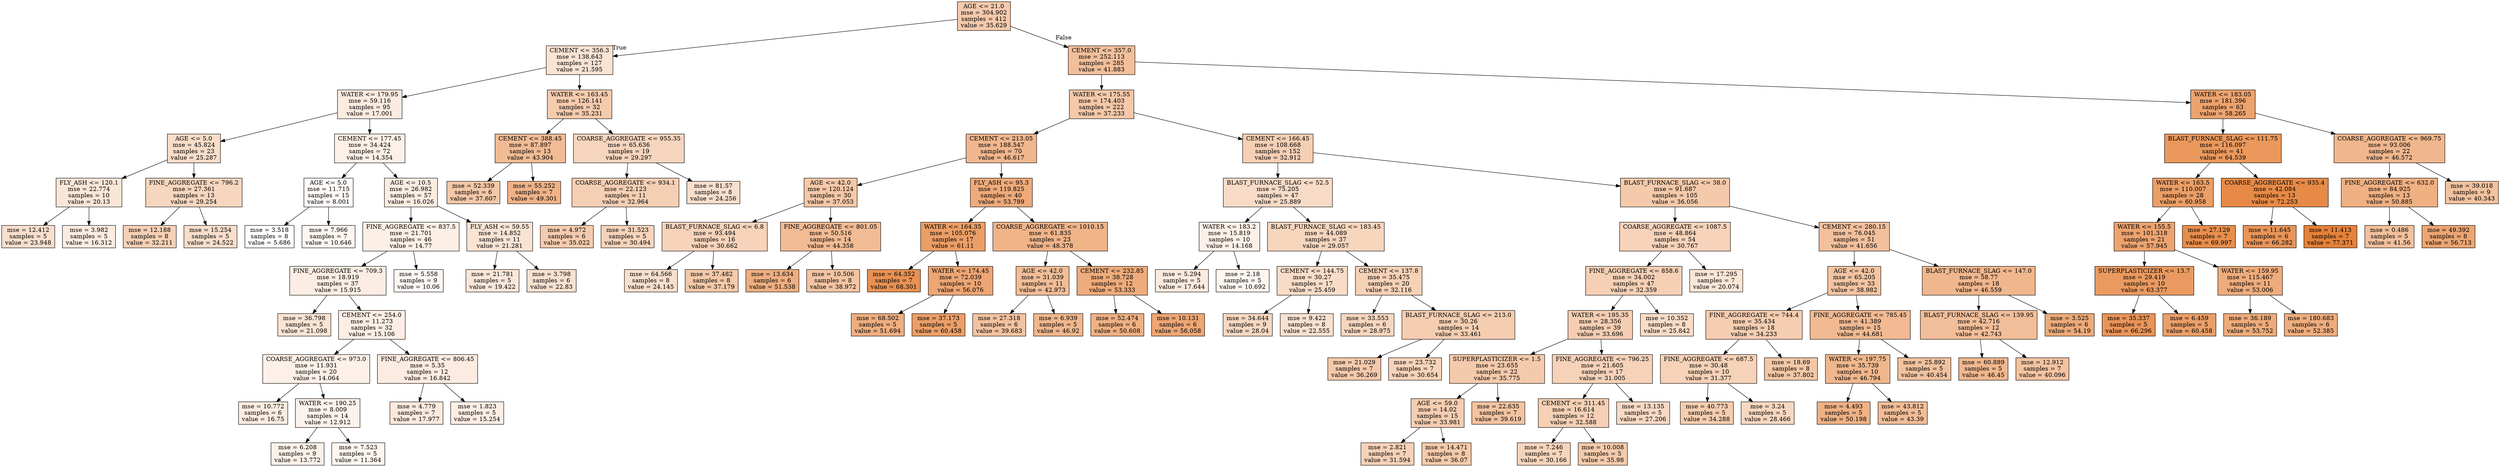 digraph Tree {
node [shape=box, style="filled", color="black"] ;
0 [label="AGE <= 21.0\nmse = 304.902\nsamples = 412\nvalue = 35.629", fillcolor="#f4caac"] ;
1 [label="CEMENT <= 356.3\nmse = 138.643\nsamples = 127\nvalue = 21.595", fillcolor="#f9e3d3"] ;
0 -> 1 [labeldistance=2.5, labelangle=45, headlabel="True"] ;
2 [label="WATER <= 179.95\nmse = 59.116\nsamples = 95\nvalue = 17.001", fillcolor="#fbebe0"] ;
1 -> 2 ;
3 [label="AGE <= 5.0\nmse = 45.824\nsamples = 23\nvalue = 25.287", fillcolor="#f8ddc9"] ;
2 -> 3 ;
4 [label="FLY_ASH <= 120.1\nmse = 22.774\nsamples = 10\nvalue = 20.13", fillcolor="#fae6d7"] ;
3 -> 4 ;
5 [label="mse = 12.412\nsamples = 5\nvalue = 23.948", fillcolor="#f8dfcd"] ;
4 -> 5 ;
6 [label="mse = 3.982\nsamples = 5\nvalue = 16.312", fillcolor="#fbece2"] ;
4 -> 6 ;
7 [label="FINE_AGGREGATE <= 796.2\nmse = 27.361\nsamples = 13\nvalue = 29.254", fillcolor="#f6d6be"] ;
3 -> 7 ;
8 [label="mse = 12.188\nsamples = 8\nvalue = 32.211", fillcolor="#f5d0b6"] ;
7 -> 8 ;
9 [label="mse = 15.254\nsamples = 5\nvalue = 24.522", fillcolor="#f8decb"] ;
7 -> 9 ;
10 [label="CEMENT <= 177.45\nmse = 34.424\nsamples = 72\nvalue = 14.354", fillcolor="#fcf0e7"] ;
2 -> 10 ;
11 [label="AGE <= 5.0\nmse = 11.715\nsamples = 15\nvalue = 8.001", fillcolor="#fefbf9"] ;
10 -> 11 ;
12 [label="mse = 3.518\nsamples = 8\nvalue = 5.686", fillcolor="#ffffff"] ;
11 -> 12 ;
13 [label="mse = 7.966\nsamples = 7\nvalue = 10.646", fillcolor="#fdf6f1"] ;
11 -> 13 ;
14 [label="AGE <= 10.5\nmse = 26.982\nsamples = 57\nvalue = 16.026", fillcolor="#fbede2"] ;
10 -> 14 ;
15 [label="FINE_AGGREGATE <= 837.5\nmse = 21.701\nsamples = 46\nvalue = 14.77", fillcolor="#fcefe6"] ;
14 -> 15 ;
16 [label="FINE_AGGREGATE <= 709.3\nmse = 18.919\nsamples = 37\nvalue = 15.915", fillcolor="#fbede3"] ;
15 -> 16 ;
17 [label="mse = 36.798\nsamples = 5\nvalue = 21.098", fillcolor="#f9e4d4"] ;
16 -> 17 ;
18 [label="CEMENT <= 254.0\nmse = 11.273\nsamples = 32\nvalue = 15.106", fillcolor="#fceee5"] ;
16 -> 18 ;
19 [label="COARSE_AGGREGATE <= 973.0\nmse = 11.931\nsamples = 20\nvalue = 14.064", fillcolor="#fcf0e8"] ;
18 -> 19 ;
20 [label="mse = 10.772\nsamples = 6\nvalue = 16.75", fillcolor="#fbece0"] ;
19 -> 20 ;
21 [label="WATER <= 190.25\nmse = 8.009\nsamples = 14\nvalue = 12.912", fillcolor="#fcf2eb"] ;
19 -> 21 ;
22 [label="mse = 6.208\nsamples = 9\nvalue = 13.772", fillcolor="#fcf1e9"] ;
21 -> 22 ;
23 [label="mse = 7.523\nsamples = 5\nvalue = 11.364", fillcolor="#fdf5ef"] ;
21 -> 23 ;
24 [label="FINE_AGGREGATE <= 806.45\nmse = 5.35\nsamples = 12\nvalue = 16.842", fillcolor="#fbebe0"] ;
18 -> 24 ;
25 [label="mse = 4.779\nsamples = 7\nvalue = 17.977", fillcolor="#fbe9dd"] ;
24 -> 25 ;
26 [label="mse = 1.823\nsamples = 5\nvalue = 15.254", fillcolor="#fceee5"] ;
24 -> 26 ;
27 [label="mse = 5.558\nsamples = 9\nvalue = 10.06", fillcolor="#fdf7f3"] ;
15 -> 27 ;
28 [label="FLY_ASH <= 59.55\nmse = 14.852\nsamples = 11\nvalue = 21.281", fillcolor="#f9e4d4"] ;
14 -> 28 ;
29 [label="mse = 21.781\nsamples = 5\nvalue = 19.422", fillcolor="#fae7d9"] ;
28 -> 29 ;
30 [label="mse = 3.798\nsamples = 6\nvalue = 22.83", fillcolor="#f9e1d0"] ;
28 -> 30 ;
31 [label="WATER <= 163.45\nmse = 126.141\nsamples = 32\nvalue = 35.231", fillcolor="#f4cbad"] ;
1 -> 31 ;
32 [label="CEMENT <= 388.45\nmse = 87.897\nsamples = 13\nvalue = 43.904", fillcolor="#f1bc95"] ;
31 -> 32 ;
33 [label="mse = 52.339\nsamples = 6\nvalue = 37.607", fillcolor="#f3c7a7"] ;
32 -> 33 ;
34 [label="mse = 55.252\nsamples = 7\nvalue = 49.301", fillcolor="#efb287"] ;
32 -> 34 ;
35 [label="COARSE_AGGREGATE <= 955.35\nmse = 65.636\nsamples = 19\nvalue = 29.297", fillcolor="#f6d5be"] ;
31 -> 35 ;
36 [label="COARSE_AGGREGATE <= 934.1\nmse = 22.123\nsamples = 11\nvalue = 32.964", fillcolor="#f5cfb4"] ;
35 -> 36 ;
37 [label="mse = 4.972\nsamples = 6\nvalue = 35.022", fillcolor="#f4cbae"] ;
36 -> 37 ;
38 [label="mse = 31.523\nsamples = 5\nvalue = 30.494", fillcolor="#f6d3ba"] ;
36 -> 38 ;
39 [label="mse = 81.57\nsamples = 8\nvalue = 24.256", fillcolor="#f8decc"] ;
35 -> 39 ;
40 [label="CEMENT <= 357.0\nmse = 252.113\nsamples = 285\nvalue = 41.883", fillcolor="#f2bf9b"] ;
0 -> 40 [labeldistance=2.5, labelangle=-45, headlabel="False"] ;
41 [label="WATER <= 175.55\nmse = 174.403\nsamples = 222\nvalue = 37.233", fillcolor="#f4c8a8"] ;
40 -> 41 ;
42 [label="CEMENT <= 213.05\nmse = 188.547\nsamples = 70\nvalue = 46.617", fillcolor="#f0b78e"] ;
41 -> 42 ;
43 [label="AGE <= 42.0\nmse = 120.124\nsamples = 30\nvalue = 37.053", fillcolor="#f4c8a8"] ;
42 -> 43 ;
44 [label="BLAST_FURNACE_SLAG <= 6.8\nmse = 93.494\nsamples = 16\nvalue = 30.662", fillcolor="#f6d3ba"] ;
43 -> 44 ;
45 [label="mse = 64.566\nsamples = 8\nvalue = 24.145", fillcolor="#f8dfcc"] ;
44 -> 45 ;
46 [label="mse = 37.482\nsamples = 8\nvalue = 37.179", fillcolor="#f4c8a8"] ;
44 -> 46 ;
47 [label="FINE_AGGREGATE <= 801.05\nmse = 50.516\nsamples = 14\nvalue = 44.358", fillcolor="#f1bb94"] ;
43 -> 47 ;
48 [label="mse = 13.634\nsamples = 6\nvalue = 51.538", fillcolor="#eeae80"] ;
47 -> 48 ;
49 [label="mse = 10.506\nsamples = 8\nvalue = 38.972", fillcolor="#f3c4a3"] ;
47 -> 49 ;
50 [label="FLY_ASH <= 95.3\nmse = 119.825\nsamples = 40\nvalue = 53.789", fillcolor="#eeaa7a"] ;
42 -> 50 ;
51 [label="WATER <= 164.35\nmse = 105.076\nsamples = 17\nvalue = 61.11", fillcolor="#eb9e66"] ;
50 -> 51 ;
52 [label="mse = 64.352\nsamples = 7\nvalue = 68.301", fillcolor="#e89152"] ;
51 -> 52 ;
53 [label="WATER <= 174.45\nmse = 72.039\nsamples = 10\nvalue = 56.076", fillcolor="#eda674"] ;
51 -> 53 ;
54 [label="mse = 68.502\nsamples = 5\nvalue = 51.694", fillcolor="#eeae80"] ;
53 -> 54 ;
55 [label="mse = 37.173\nsamples = 5\nvalue = 60.458", fillcolor="#eb9f68"] ;
53 -> 55 ;
56 [label="COARSE_AGGREGATE <= 1010.15\nmse = 61.835\nsamples = 23\nvalue = 48.378", fillcolor="#f0b489"] ;
50 -> 56 ;
57 [label="AGE <= 42.0\nmse = 31.039\nsamples = 11\nvalue = 42.973", fillcolor="#f1bd98"] ;
56 -> 57 ;
58 [label="mse = 27.318\nsamples = 6\nvalue = 39.683", fillcolor="#f3c3a1"] ;
57 -> 58 ;
59 [label="mse = 6.939\nsamples = 5\nvalue = 46.92", fillcolor="#f0b78d"] ;
57 -> 59 ;
60 [label="CEMENT <= 232.85\nmse = 38.728\nsamples = 12\nvalue = 53.333", fillcolor="#eeab7b"] ;
56 -> 60 ;
61 [label="mse = 52.474\nsamples = 6\nvalue = 50.608", fillcolor="#efb083"] ;
60 -> 61 ;
62 [label="mse = 10.131\nsamples = 6\nvalue = 56.058", fillcolor="#eda674"] ;
60 -> 62 ;
63 [label="CEMENT <= 166.45\nmse = 108.668\nsamples = 152\nvalue = 32.912", fillcolor="#f5cfb4"] ;
41 -> 63 ;
64 [label="BLAST_FURNACE_SLAG <= 52.5\nmse = 75.205\nsamples = 47\nvalue = 25.889", fillcolor="#f8dbc7"] ;
63 -> 64 ;
65 [label="WATER <= 183.2\nmse = 15.819\nsamples = 10\nvalue = 14.168", fillcolor="#fcf0e8"] ;
64 -> 65 ;
66 [label="mse = 5.294\nsamples = 5\nvalue = 17.644", fillcolor="#fbeade"] ;
65 -> 66 ;
67 [label="mse = 2.18\nsamples = 5\nvalue = 10.692", fillcolor="#fdf6f1"] ;
65 -> 67 ;
68 [label="BLAST_FURNACE_SLAG <= 183.45\nmse = 44.089\nsamples = 37\nvalue = 29.057", fillcolor="#f7d6be"] ;
64 -> 68 ;
69 [label="CEMENT <= 144.75\nmse = 30.27\nsamples = 17\nvalue = 25.459", fillcolor="#f8dcc8"] ;
68 -> 69 ;
70 [label="mse = 34.644\nsamples = 9\nvalue = 28.04", fillcolor="#f7d8c1"] ;
69 -> 70 ;
71 [label="mse = 9.422\nsamples = 8\nvalue = 22.555", fillcolor="#f9e1d0"] ;
69 -> 71 ;
72 [label="CEMENT <= 137.8\nmse = 35.475\nsamples = 20\nvalue = 32.116", fillcolor="#f5d1b6"] ;
68 -> 72 ;
73 [label="mse = 33.553\nsamples = 6\nvalue = 28.975", fillcolor="#f7d6bf"] ;
72 -> 73 ;
74 [label="BLAST_FURNACE_SLAG <= 213.0\nmse = 30.26\nsamples = 14\nvalue = 33.461", fillcolor="#f5ceb2"] ;
72 -> 74 ;
75 [label="mse = 21.029\nsamples = 7\nvalue = 36.269", fillcolor="#f4c9ab"] ;
74 -> 75 ;
76 [label="mse = 23.732\nsamples = 7\nvalue = 30.654", fillcolor="#f6d3ba"] ;
74 -> 76 ;
77 [label="BLAST_FURNACE_SLAG <= 38.0\nmse = 91.687\nsamples = 105\nvalue = 36.056", fillcolor="#f4caab"] ;
63 -> 77 ;
78 [label="COARSE_AGGREGATE <= 1087.5\nmse = 48.864\nsamples = 54\nvalue = 30.767", fillcolor="#f6d3ba"] ;
77 -> 78 ;
79 [label="FINE_AGGREGATE <= 858.6\nmse = 34.002\nsamples = 47\nvalue = 32.359", fillcolor="#f5d0b5"] ;
78 -> 79 ;
80 [label="WATER <= 195.35\nmse = 28.356\nsamples = 39\nvalue = 33.696", fillcolor="#f5ceb2"] ;
79 -> 80 ;
81 [label="SUPERPLASTICIZER <= 1.5\nmse = 23.655\nsamples = 22\nvalue = 35.775", fillcolor="#f4caac"] ;
80 -> 81 ;
82 [label="AGE <= 59.0\nmse = 14.02\nsamples = 15\nvalue = 33.981", fillcolor="#f5cdb1"] ;
81 -> 82 ;
83 [label="mse = 2.821\nsamples = 7\nvalue = 31.594", fillcolor="#f6d1b7"] ;
82 -> 83 ;
84 [label="mse = 14.471\nsamples = 8\nvalue = 36.07", fillcolor="#f4caab"] ;
82 -> 84 ;
85 [label="mse = 22.635\nsamples = 7\nvalue = 39.619", fillcolor="#f3c3a1"] ;
81 -> 85 ;
86 [label="FINE_AGGREGATE <= 796.25\nmse = 21.605\nsamples = 17\nvalue = 31.005", fillcolor="#f6d2b9"] ;
80 -> 86 ;
87 [label="CEMENT <= 311.45\nmse = 16.614\nsamples = 12\nvalue = 32.588", fillcolor="#f5d0b5"] ;
86 -> 87 ;
88 [label="mse = 7.246\nsamples = 7\nvalue = 30.166", fillcolor="#f6d4bb"] ;
87 -> 88 ;
89 [label="mse = 10.008\nsamples = 5\nvalue = 35.98", fillcolor="#f4caab"] ;
87 -> 89 ;
90 [label="mse = 13.135\nsamples = 5\nvalue = 27.206", fillcolor="#f7d9c4"] ;
86 -> 90 ;
91 [label="mse = 10.352\nsamples = 8\nvalue = 25.842", fillcolor="#f8dcc7"] ;
79 -> 91 ;
92 [label="mse = 17.295\nsamples = 7\nvalue = 20.074", fillcolor="#fae6d7"] ;
78 -> 92 ;
93 [label="CEMENT <= 280.15\nmse = 76.045\nsamples = 51\nvalue = 41.656", fillcolor="#f2c09c"] ;
77 -> 93 ;
94 [label="AGE <= 42.0\nmse = 65.205\nsamples = 33\nvalue = 38.982", fillcolor="#f3c4a3"] ;
93 -> 94 ;
95 [label="FINE_AGGREGATE <= 744.4\nmse = 35.434\nsamples = 18\nvalue = 34.233", fillcolor="#f5cdb0"] ;
94 -> 95 ;
96 [label="FINE_AGGREGATE <= 687.5\nmse = 30.48\nsamples = 10\nvalue = 31.377", fillcolor="#f6d2b8"] ;
95 -> 96 ;
97 [label="mse = 40.773\nsamples = 5\nvalue = 34.288", fillcolor="#f5cdb0"] ;
96 -> 97 ;
98 [label="mse = 3.24\nsamples = 5\nvalue = 28.466", fillcolor="#f7d7c0"] ;
96 -> 98 ;
99 [label="mse = 18.69\nsamples = 8\nvalue = 37.802", fillcolor="#f3c7a6"] ;
95 -> 99 ;
100 [label="FINE_AGGREGATE <= 785.45\nmse = 41.389\nsamples = 15\nvalue = 44.681", fillcolor="#f1ba93"] ;
94 -> 100 ;
101 [label="WATER <= 197.75\nmse = 35.739\nsamples = 10\nvalue = 46.794", fillcolor="#f0b78d"] ;
100 -> 101 ;
102 [label="mse = 4.493\nsamples = 5\nvalue = 50.198", fillcolor="#efb184"] ;
101 -> 102 ;
103 [label="mse = 43.812\nsamples = 5\nvalue = 43.39", fillcolor="#f1bd97"] ;
101 -> 103 ;
104 [label="mse = 25.892\nsamples = 5\nvalue = 40.454", fillcolor="#f2c29f"] ;
100 -> 104 ;
105 [label="BLAST_FURNACE_SLAG <= 147.0\nmse = 58.77\nsamples = 18\nvalue = 46.559", fillcolor="#f0b78e"] ;
93 -> 105 ;
106 [label="BLAST_FURNACE_SLAG <= 139.95\nmse = 42.716\nsamples = 12\nvalue = 42.743", fillcolor="#f2be99"] ;
105 -> 106 ;
107 [label="mse = 60.889\nsamples = 5\nvalue = 46.45", fillcolor="#f0b78e"] ;
106 -> 107 ;
108 [label="mse = 12.912\nsamples = 7\nvalue = 40.096", fillcolor="#f3c3a0"] ;
106 -> 108 ;
109 [label="mse = 3.525\nsamples = 6\nvalue = 54.19", fillcolor="#edaa79"] ;
105 -> 109 ;
110 [label="WATER <= 183.05\nmse = 181.396\nsamples = 63\nvalue = 58.265", fillcolor="#eca36e"] ;
40 -> 110 ;
111 [label="BLAST_FURNACE_SLAG <= 111.75\nmse = 116.097\nsamples = 41\nvalue = 64.539", fillcolor="#ea985c"] ;
110 -> 111 ;
112 [label="WATER <= 163.5\nmse = 110.007\nsamples = 28\nvalue = 60.958", fillcolor="#eb9e66"] ;
111 -> 112 ;
113 [label="WATER <= 155.5\nmse = 101.318\nsamples = 21\nvalue = 57.945", fillcolor="#eca36f"] ;
112 -> 113 ;
114 [label="SUPERPLASTICIZER <= 13.7\nmse = 29.419\nsamples = 10\nvalue = 63.377", fillcolor="#ea9a60"] ;
113 -> 114 ;
115 [label="mse = 35.337\nsamples = 5\nvalue = 66.296", fillcolor="#e99458"] ;
114 -> 115 ;
116 [label="mse = 6.459\nsamples = 5\nvalue = 60.458", fillcolor="#eb9f68"] ;
114 -> 116 ;
117 [label="WATER <= 159.95\nmse = 115.467\nsamples = 11\nvalue = 53.006", fillcolor="#eeac7c"] ;
113 -> 117 ;
118 [label="mse = 36.189\nsamples = 5\nvalue = 53.752", fillcolor="#eeab7a"] ;
117 -> 118 ;
119 [label="mse = 180.683\nsamples = 6\nvalue = 52.385", fillcolor="#eead7e"] ;
117 -> 119 ;
120 [label="mse = 27.129\nsamples = 7\nvalue = 69.997", fillcolor="#e88e4d"] ;
112 -> 120 ;
121 [label="COARSE_AGGREGATE <= 935.4\nmse = 42.084\nsamples = 13\nvalue = 72.253", fillcolor="#e78a47"] ;
111 -> 121 ;
122 [label="mse = 11.645\nsamples = 6\nvalue = 66.282", fillcolor="#e99458"] ;
121 -> 122 ;
123 [label="mse = 11.413\nsamples = 7\nvalue = 77.371", fillcolor="#e58139"] ;
121 -> 123 ;
124 [label="COARSE_AGGREGATE <= 969.75\nmse = 93.006\nsamples = 22\nvalue = 46.572", fillcolor="#f0b78e"] ;
110 -> 124 ;
125 [label="FINE_AGGREGATE <= 632.0\nmse = 84.925\nsamples = 13\nvalue = 50.885", fillcolor="#efb082"] ;
124 -> 125 ;
126 [label="mse = 0.486\nsamples = 5\nvalue = 41.56", fillcolor="#f2c09c"] ;
125 -> 126 ;
127 [label="mse = 49.392\nsamples = 8\nvalue = 56.713", fillcolor="#eca572"] ;
125 -> 127 ;
128 [label="mse = 39.018\nsamples = 9\nvalue = 40.343", fillcolor="#f2c29f"] ;
124 -> 128 ;
}